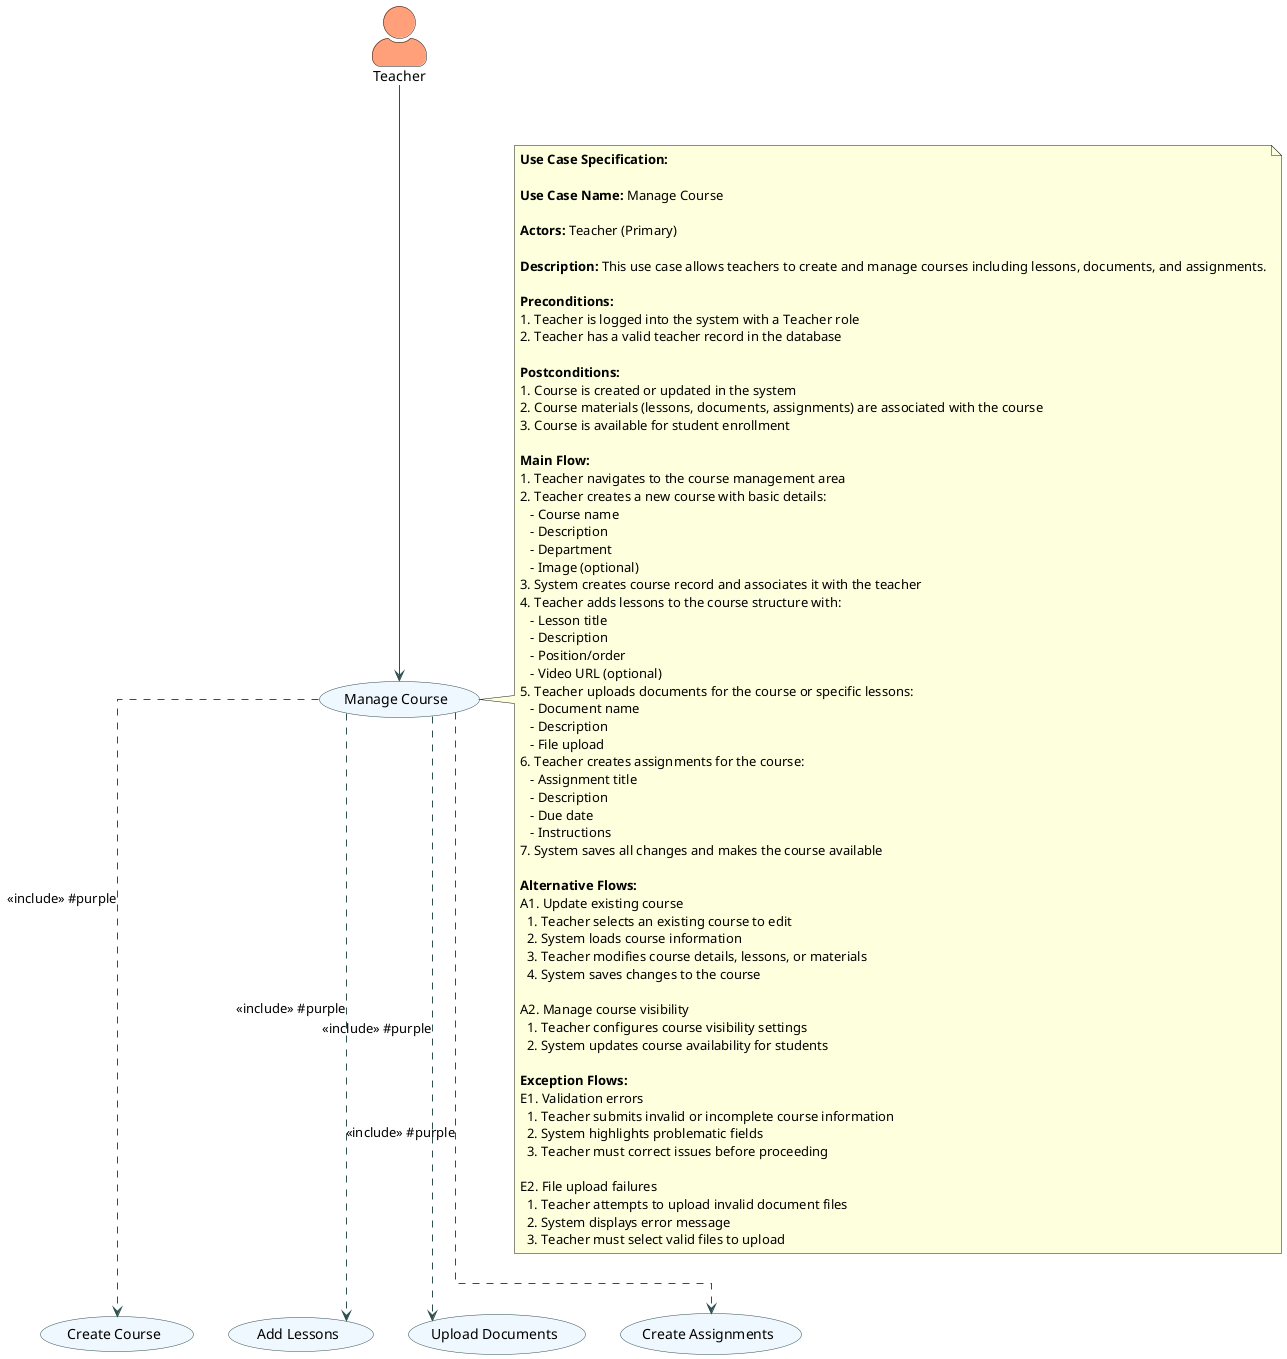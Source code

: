@startuml
' Course Management Use Case Diagram
skinparam usecase {
  BackgroundColor #f0f8ff
  BorderColor #2f4f4f
  ArrowColor #2f4f4f
}

skinparam actorStyle awesome
skinparam linetype ortho

' Define actors
actor "Teacher" as teacher #lightsalmon

' Define use cases
usecase "Manage Course" as managecourse
usecase "Create Course" as createcourse
usecase "Add Lessons" as addlessons
usecase "Upload Documents" as uploaddocs
usecase "Create Assignments" as createassignments

' Relationships
teacher --> managecourse
managecourse ..> createcourse : <<include>> #purple
managecourse ..> addlessons : <<include>> #purple
managecourse ..> uploaddocs : <<include>> #purple
managecourse ..> createassignments : <<include>> #purple

' Use case specification documentation
note right of managecourse
  <b>Use Case Specification:</b>
  
  <b>Use Case Name:</b> Manage Course
  
  <b>Actors:</b> Teacher (Primary)
  
  <b>Description:</b> This use case allows teachers to create and manage courses including lessons, documents, and assignments.
  
  <b>Preconditions:</b>
  1. Teacher is logged into the system with a Teacher role
  2. Teacher has a valid teacher record in the database
  
  <b>Postconditions:</b>
  1. Course is created or updated in the system
  2. Course materials (lessons, documents, assignments) are associated with the course
  3. Course is available for student enrollment
  
  <b>Main Flow:</b>
  1. Teacher navigates to the course management area
  2. Teacher creates a new course with basic details:
     - Course name
     - Description
     - Department
     - Image (optional)
  3. System creates course record and associates it with the teacher
  4. Teacher adds lessons to the course structure with:
     - Lesson title
     - Description
     - Position/order
     - Video URL (optional)
  5. Teacher uploads documents for the course or specific lessons:
     - Document name
     - Description
     - File upload
  6. Teacher creates assignments for the course:
     - Assignment title
     - Description
     - Due date
     - Instructions
  7. System saves all changes and makes the course available
  
  <b>Alternative Flows:</b>
  A1. Update existing course
    1. Teacher selects an existing course to edit
    2. System loads course information
    3. Teacher modifies course details, lessons, or materials
    4. System saves changes to the course
  
  A2. Manage course visibility
    1. Teacher configures course visibility settings
    2. System updates course availability for students
  
  <b>Exception Flows:</b>
  E1. Validation errors
    1. Teacher submits invalid or incomplete course information
    2. System highlights problematic fields
    3. Teacher must correct issues before proceeding
  
  E2. File upload failures
    1. Teacher attempts to upload invalid document files
    2. System displays error message
    3. Teacher must select valid files to upload
end note
@enduml 